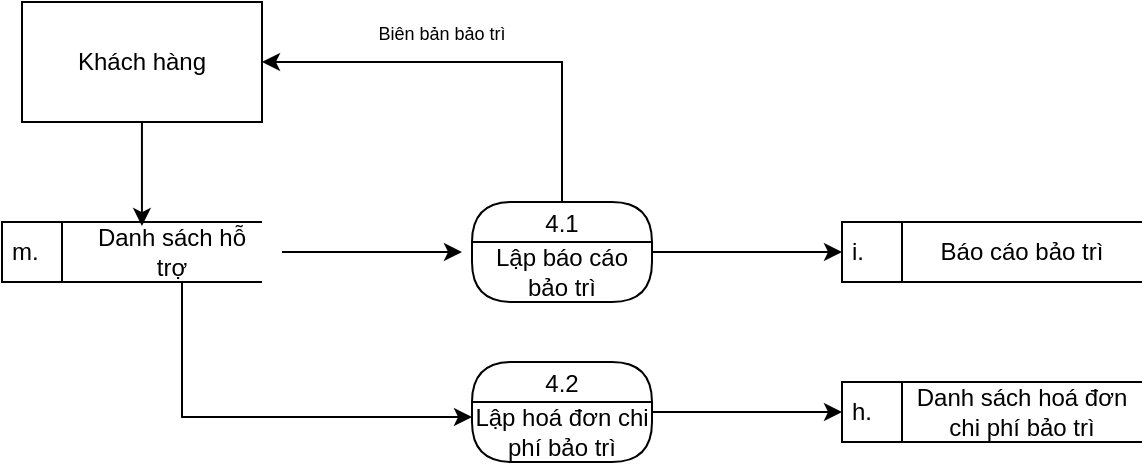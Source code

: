 <mxfile version="24.7.3" type="device">
  <diagram name="Page-1" id="uwsMht-Vq7ebA_hRZLx6">
    <mxGraphModel dx="880" dy="434" grid="1" gridSize="10" guides="1" tooltips="1" connect="1" arrows="1" fold="1" page="1" pageScale="1" pageWidth="850" pageHeight="1100" math="0" shadow="0">
      <root>
        <mxCell id="0" />
        <mxCell id="1" parent="0" />
        <mxCell id="7XP40_LdoLIauDxHSzUc-2" value="m.&amp;nbsp;" style="html=1;dashed=0;whiteSpace=wrap;shape=mxgraph.dfd.dataStoreID;align=left;spacingLeft=3;points=[[0,0],[0.5,0],[1,0],[0,0.5],[1,0.5],[0,1],[0.5,1],[1,1]];" vertex="1" parent="1">
          <mxGeometry x="100" y="120" width="130" height="30" as="geometry" />
        </mxCell>
        <mxCell id="7XP40_LdoLIauDxHSzUc-16" style="edgeStyle=orthogonalEdgeStyle;rounded=0;orthogonalLoop=1;jettySize=auto;html=1;" edge="1" parent="1">
          <mxGeometry relative="1" as="geometry">
            <mxPoint x="330" y="135" as="targetPoint" />
            <mxPoint x="240" y="135" as="sourcePoint" />
          </mxGeometry>
        </mxCell>
        <mxCell id="7XP40_LdoLIauDxHSzUc-25" style="edgeStyle=orthogonalEdgeStyle;rounded=0;orthogonalLoop=1;jettySize=auto;html=1;entryX=0;entryY=0.25;entryDx=0;entryDy=0;" edge="1" parent="1" source="7XP40_LdoLIauDxHSzUc-3" target="7XP40_LdoLIauDxHSzUc-20">
          <mxGeometry relative="1" as="geometry">
            <Array as="points">
              <mxPoint x="190" y="218" />
            </Array>
          </mxGeometry>
        </mxCell>
        <mxCell id="7XP40_LdoLIauDxHSzUc-3" value="Danh sách hỗ trợ" style="text;html=1;align=center;verticalAlign=middle;whiteSpace=wrap;rounded=0;" vertex="1" parent="1">
          <mxGeometry x="140" y="120" width="90" height="30" as="geometry" />
        </mxCell>
        <mxCell id="7XP40_LdoLIauDxHSzUc-4" value="h." style="html=1;dashed=0;whiteSpace=wrap;shape=mxgraph.dfd.dataStoreID;align=left;spacingLeft=3;points=[[0,0],[0.5,0],[1,0],[0,0.5],[1,0.5],[0,1],[0.5,1],[1,1]];" vertex="1" parent="1">
          <mxGeometry x="520" y="200" width="150" height="30" as="geometry" />
        </mxCell>
        <mxCell id="7XP40_LdoLIauDxHSzUc-5" value="Danh sách hoá đơn chi phí bảo trì" style="text;html=1;align=center;verticalAlign=middle;whiteSpace=wrap;rounded=0;" vertex="1" parent="1">
          <mxGeometry x="550" y="200" width="120" height="30" as="geometry" />
        </mxCell>
        <mxCell id="7XP40_LdoLIauDxHSzUc-6" value="i." style="html=1;dashed=0;whiteSpace=wrap;shape=mxgraph.dfd.dataStoreID;align=left;spacingLeft=3;points=[[0,0],[0.5,0],[1,0],[0,0.5],[1,0.5],[0,1],[0.5,1],[1,1]];" vertex="1" parent="1">
          <mxGeometry x="520" y="120" width="150" height="30" as="geometry" />
        </mxCell>
        <mxCell id="7XP40_LdoLIauDxHSzUc-7" value="Báo cáo bảo trì" style="text;html=1;align=center;verticalAlign=middle;whiteSpace=wrap;rounded=0;" vertex="1" parent="1">
          <mxGeometry x="550" y="120" width="120" height="30" as="geometry" />
        </mxCell>
        <mxCell id="7XP40_LdoLIauDxHSzUc-29" style="edgeStyle=orthogonalEdgeStyle;rounded=0;orthogonalLoop=1;jettySize=auto;html=1;entryX=1;entryY=0.5;entryDx=0;entryDy=0;" edge="1" parent="1" source="7XP40_LdoLIauDxHSzUc-8" target="7XP40_LdoLIauDxHSzUc-26">
          <mxGeometry relative="1" as="geometry">
            <Array as="points">
              <mxPoint x="380" y="40" />
            </Array>
          </mxGeometry>
        </mxCell>
        <mxCell id="7XP40_LdoLIauDxHSzUc-8" value="4.1" style="swimlane;fontStyle=0;childLayout=stackLayout;horizontal=1;startSize=20;fillColor=#ffffff;horizontalStack=0;resizeParent=1;resizeParentMax=0;resizeLast=0;collapsible=0;marginBottom=0;swimlaneFillColor=#ffffff;rounded=1;glass=0;arcSize=50;" vertex="1" parent="1">
          <mxGeometry x="335" y="110" width="90" height="50" as="geometry" />
        </mxCell>
        <mxCell id="7XP40_LdoLIauDxHSzUc-10" value="Lập báo cáo bảo trì" style="text;html=1;align=center;verticalAlign=middle;whiteSpace=wrap;rounded=0;" vertex="1" parent="7XP40_LdoLIauDxHSzUc-8">
          <mxGeometry y="20" width="90" height="30" as="geometry" />
        </mxCell>
        <mxCell id="7XP40_LdoLIauDxHSzUc-19" value="4.2" style="swimlane;fontStyle=0;childLayout=stackLayout;horizontal=1;startSize=20;fillColor=#ffffff;horizontalStack=0;resizeParent=1;resizeParentMax=0;resizeLast=0;collapsible=0;marginBottom=0;swimlaneFillColor=#ffffff;rounded=1;glass=0;arcSize=50;" vertex="1" parent="1">
          <mxGeometry x="335" y="190" width="90" height="50" as="geometry" />
        </mxCell>
        <mxCell id="7XP40_LdoLIauDxHSzUc-20" value="Lập hoá đơn chi phí bảo trì" style="text;html=1;align=center;verticalAlign=middle;whiteSpace=wrap;rounded=0;" vertex="1" parent="7XP40_LdoLIauDxHSzUc-19">
          <mxGeometry y="20" width="90" height="30" as="geometry" />
        </mxCell>
        <mxCell id="7XP40_LdoLIauDxHSzUc-22" style="edgeStyle=orthogonalEdgeStyle;rounded=0;orthogonalLoop=1;jettySize=auto;html=1;entryX=0;entryY=0.5;entryDx=0;entryDy=0;" edge="1" parent="1" source="7XP40_LdoLIauDxHSzUc-10" target="7XP40_LdoLIauDxHSzUc-6">
          <mxGeometry relative="1" as="geometry">
            <Array as="points">
              <mxPoint x="450" y="135" />
              <mxPoint x="450" y="135" />
            </Array>
          </mxGeometry>
        </mxCell>
        <mxCell id="7XP40_LdoLIauDxHSzUc-23" style="edgeStyle=orthogonalEdgeStyle;rounded=0;orthogonalLoop=1;jettySize=auto;html=1;" edge="1" parent="1" source="7XP40_LdoLIauDxHSzUc-20" target="7XP40_LdoLIauDxHSzUc-4">
          <mxGeometry relative="1" as="geometry">
            <Array as="points">
              <mxPoint x="450" y="215" />
              <mxPoint x="450" y="215" />
            </Array>
          </mxGeometry>
        </mxCell>
        <mxCell id="7XP40_LdoLIauDxHSzUc-26" value="Khách hàng" style="rounded=0;whiteSpace=wrap;html=1;" vertex="1" parent="1">
          <mxGeometry x="110" y="10" width="120" height="60" as="geometry" />
        </mxCell>
        <mxCell id="7XP40_LdoLIauDxHSzUc-28" style="edgeStyle=orthogonalEdgeStyle;rounded=0;orthogonalLoop=1;jettySize=auto;html=1;entryX=0.333;entryY=0.067;entryDx=0;entryDy=0;entryPerimeter=0;" edge="1" parent="1" source="7XP40_LdoLIauDxHSzUc-26" target="7XP40_LdoLIauDxHSzUc-3">
          <mxGeometry relative="1" as="geometry" />
        </mxCell>
        <mxCell id="7XP40_LdoLIauDxHSzUc-30" value="&lt;font style=&quot;font-size: 9px;&quot;&gt;Biên bản bảo trì&lt;/font&gt;" style="text;html=1;align=center;verticalAlign=middle;whiteSpace=wrap;rounded=0;" vertex="1" parent="1">
          <mxGeometry x="260" y="10" width="120" height="30" as="geometry" />
        </mxCell>
      </root>
    </mxGraphModel>
  </diagram>
</mxfile>
